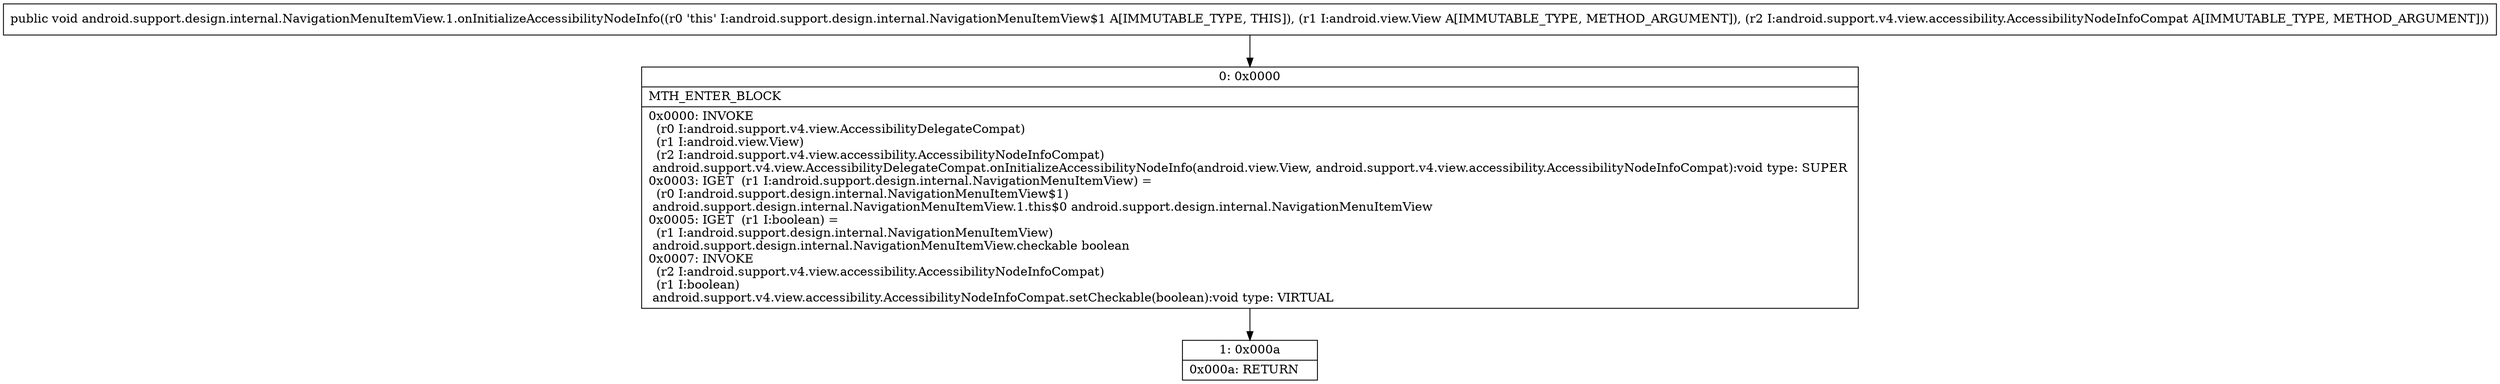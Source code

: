 digraph "CFG forandroid.support.design.internal.NavigationMenuItemView.1.onInitializeAccessibilityNodeInfo(Landroid\/view\/View;Landroid\/support\/v4\/view\/accessibility\/AccessibilityNodeInfoCompat;)V" {
Node_0 [shape=record,label="{0\:\ 0x0000|MTH_ENTER_BLOCK\l|0x0000: INVOKE  \l  (r0 I:android.support.v4.view.AccessibilityDelegateCompat)\l  (r1 I:android.view.View)\l  (r2 I:android.support.v4.view.accessibility.AccessibilityNodeInfoCompat)\l android.support.v4.view.AccessibilityDelegateCompat.onInitializeAccessibilityNodeInfo(android.view.View, android.support.v4.view.accessibility.AccessibilityNodeInfoCompat):void type: SUPER \l0x0003: IGET  (r1 I:android.support.design.internal.NavigationMenuItemView) = \l  (r0 I:android.support.design.internal.NavigationMenuItemView$1)\l android.support.design.internal.NavigationMenuItemView.1.this$0 android.support.design.internal.NavigationMenuItemView \l0x0005: IGET  (r1 I:boolean) = \l  (r1 I:android.support.design.internal.NavigationMenuItemView)\l android.support.design.internal.NavigationMenuItemView.checkable boolean \l0x0007: INVOKE  \l  (r2 I:android.support.v4.view.accessibility.AccessibilityNodeInfoCompat)\l  (r1 I:boolean)\l android.support.v4.view.accessibility.AccessibilityNodeInfoCompat.setCheckable(boolean):void type: VIRTUAL \l}"];
Node_1 [shape=record,label="{1\:\ 0x000a|0x000a: RETURN   \l}"];
MethodNode[shape=record,label="{public void android.support.design.internal.NavigationMenuItemView.1.onInitializeAccessibilityNodeInfo((r0 'this' I:android.support.design.internal.NavigationMenuItemView$1 A[IMMUTABLE_TYPE, THIS]), (r1 I:android.view.View A[IMMUTABLE_TYPE, METHOD_ARGUMENT]), (r2 I:android.support.v4.view.accessibility.AccessibilityNodeInfoCompat A[IMMUTABLE_TYPE, METHOD_ARGUMENT])) }"];
MethodNode -> Node_0;
Node_0 -> Node_1;
}


